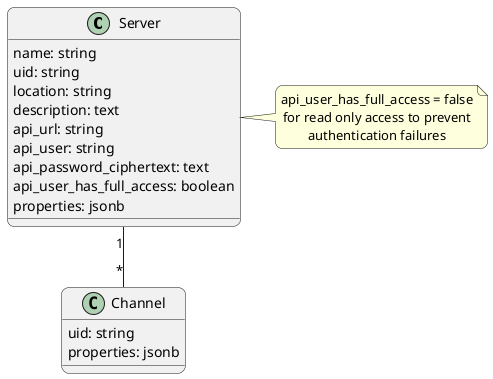 @startuml
top to bottom direction
skinparam defaultTextAlignment center
skinparam roundCorner 15

class Server  {
  name: string
  uid: string
  location: string
  description: text
  api_url: string
  api_user: string
  api_password_ciphertext: text
  api_user_has_full_access: boolean
  properties: jsonb
}
note right of Server
  api_user_has_full_access = false
  for read only access to prevent
  authentication failures
end note

class Channel {
  uid: string
  properties: jsonb
}

Server "1" -- "*" Channel
@enduml
